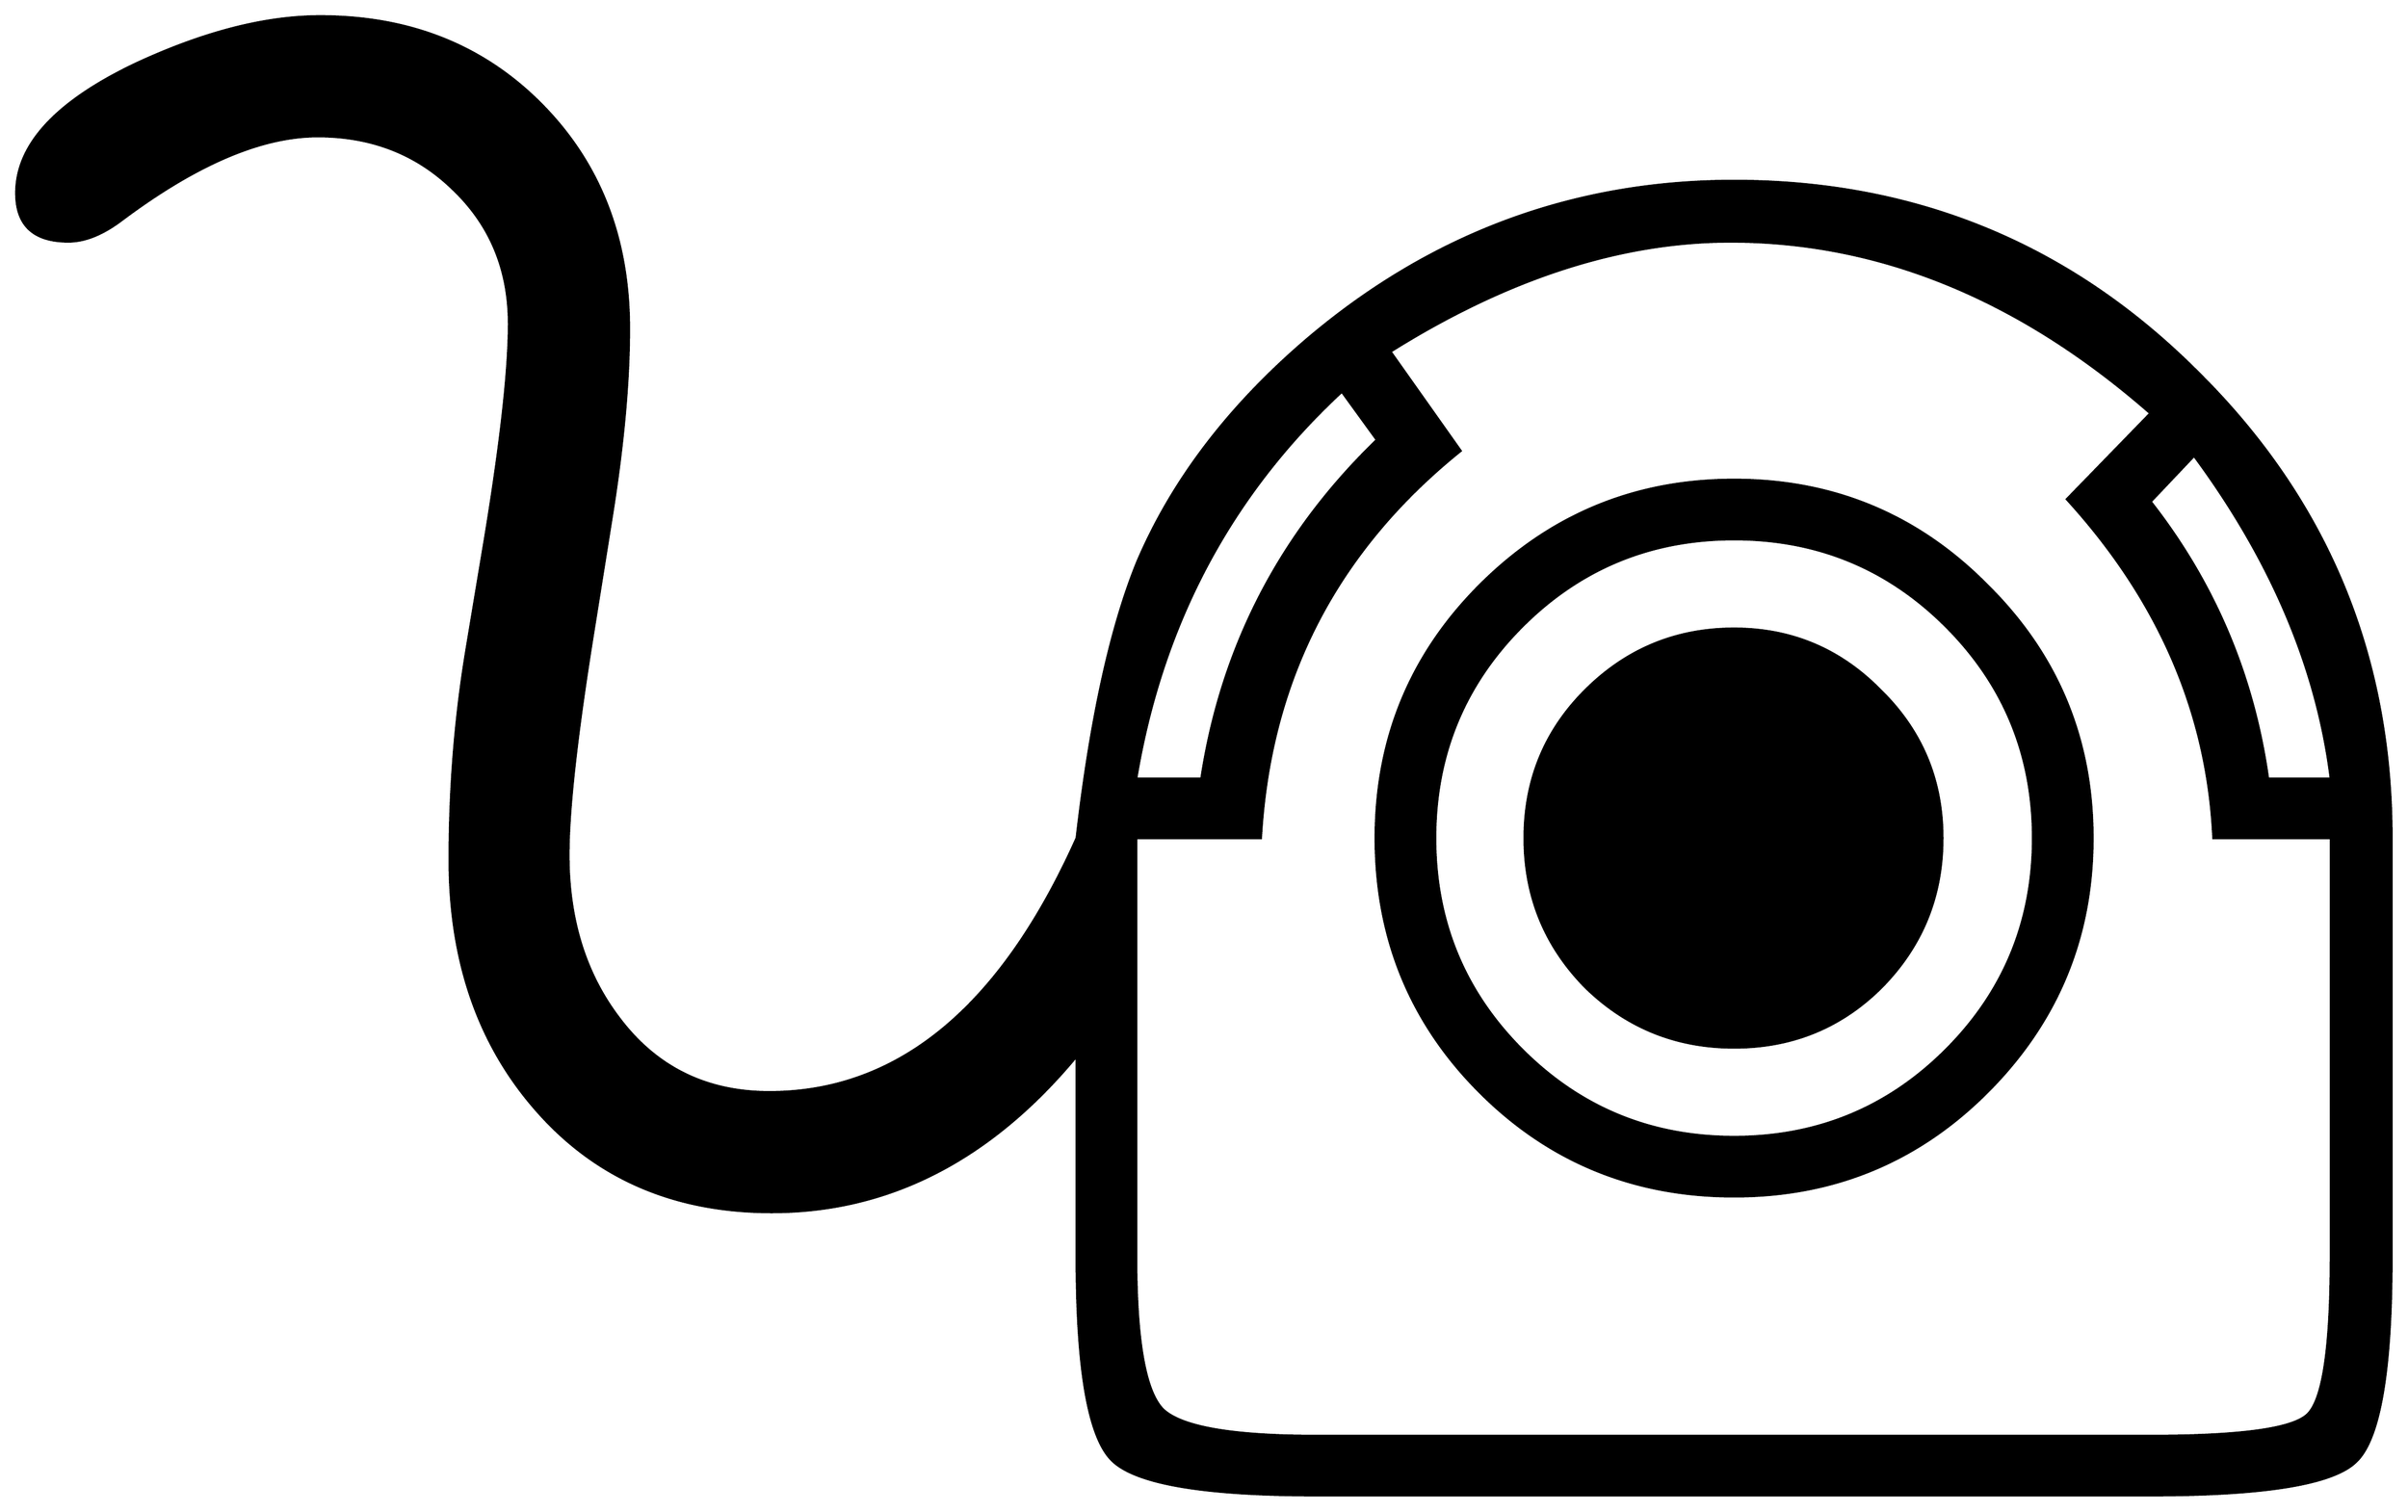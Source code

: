 


\begin{tikzpicture}[y=0.80pt, x=0.80pt, yscale=-1.0, xscale=1.0, inner sep=0pt, outer sep=0pt]
\begin{scope}[shift={(100.0,1735.0)},nonzero rule]
  \path[draw=.,fill=.,line width=1.600pt] (2036.0,-197.0) ..
    controls (2036.0,-103.0) and (2026.333,-46.667) ..
    (2007.0,-28.0) .. controls (1988.333,-9.333) and (1932.0,-0.0)
    .. (1838.0,0.0) -- (1147.0,0.0) .. controls (1054.333,0.0) and
    (998.333,-9.667) .. (979.0,-29.0) .. controls (959.667,-48.333) and
    (950.0,-104.333) .. (950.0,-197.0) -- (950.0,-363.0) ..
    controls (878.667,-277.0) and (794.667,-234.0) .. (698.0,-234.0)
    .. controls (616.667,-234.0) and (551.333,-262.667) ..
    (502.0,-320.0) .. controls (455.333,-374.0) and (432.0,-442.333)
    .. (432.0,-525.0) .. controls (432.0,-585.0) and
    (436.667,-643.0) .. (446.0,-699.0) -- (460.0,-783.0) ..
    controls (474.0,-867.0) and (481.0,-928.667) .. (481.0,-968.0)
    .. controls (481.0,-1012.667) and (465.667,-1049.667) ..
    (435.0,-1079.0) .. controls (405.0,-1108.333) and
    (367.667,-1123.0) .. (323.0,-1123.0) .. controls
    (276.333,-1123.0) and (222.0,-1099.667) .. (160.0,-1053.0) ..
    controls (144.667,-1041.667) and (130.333,-1036.0) ..
    (117.0,-1036.0) .. controls (88.333,-1036.0) and
    (74.0,-1049.333) .. (74.0,-1076.0) .. controls (74.0,-1116.0)
    and (107.0,-1151.667) .. (173.0,-1183.0) .. controls
    (229.0,-1209.0) and (279.667,-1222.0) .. (325.0,-1222.0) ..
    controls (399.0,-1222.0) and (460.0,-1197.667) ..
    (508.0,-1149.0) .. controls (556.0,-1100.333) and
    (580.0,-1038.667) .. (580.0,-964.0) .. controls (580.0,-920.0)
    and (575.333,-868.667) .. (566.0,-810.0) -- (550.0,-710.0) ..
    controls (536.667,-626.667) and (530.0,-566.333) .. (530.0,-529.0)
    .. controls (530.0,-475.667) and (544.0,-430.667) ..
    (572.0,-394.0) .. controls (602.667,-353.333) and (644.0,-333.0)
    .. (696.0,-333.0) .. controls (802.667,-333.0) and
    (887.333,-403.0) .. (950.0,-543.0) .. controls (961.333,-641.0)
    and (978.0,-717.0) .. (1000.0,-771.0) .. controls
    (1028.667,-838.333) and (1075.333,-899.667) .. (1140.0,-955.0) ..
    controls (1242.667,-1042.333) and (1360.333,-1086.0) ..
    (1493.0,-1086.0) .. controls (1643.667,-1086.0) and
    (1771.667,-1033.0) .. (1877.0,-927.0) .. controls
    (1983.0,-821.667) and (2036.0,-693.667) .. (2036.0,-543.0) --
    (2036.0,-197.0) -- cycle(1986.0,-592.0) .. controls
    (1974.667,-683.333) and (1937.0,-772.333) .. (1873.0,-859.0) --
    (1837.0,-821.0) .. controls (1889.667,-753.667) and
    (1922.0,-677.333) .. (1934.0,-592.0) -- (1986.0,-592.0) --
    cycle(1986.0,-197.0) -- (1986.0,-543.0) -- (1889.0,-543.0)
    .. controls (1884.333,-646.333) and (1844.0,-739.667) ..
    (1768.0,-823.0) -- (1837.0,-894.0) .. controls
    (1729.0,-988.667) and (1613.333,-1036.0) .. (1490.0,-1036.0) ..
    controls (1399.333,-1036.0) and (1305.667,-1005.667) ..
    (1209.0,-945.0) -- (1267.0,-863.0) .. controls
    (1164.333,-780.333) and (1109.333,-673.667) .. (1102.0,-543.0) --
    (999.0,-543.0) -- (999.0,-197.0) .. controls (999.0,-128.333)
    and (1006.333,-86.333) .. (1021.0,-71.0) .. controls
    (1036.333,-56.333) and (1078.333,-49.0) .. (1147.0,-49.0) --
    (1838.0,-49.0) .. controls (1912.0,-49.0) and (1955.0,-55.0)
    .. (1967.0,-67.0) .. controls (1979.667,-79.667) and
    (1986.0,-123.0) .. (1986.0,-197.0) -- cycle(1198.0,-872.0)
    -- (1169.0,-912.0) .. controls (1077.0,-826.667) and
    (1020.333,-720.0) .. (999.0,-592.0) -- (1053.0,-592.0) ..
    controls (1069.667,-701.333) and (1118.0,-794.667) ..
    (1198.0,-872.0) -- cycle(1789.0,-543.0) .. controls
    (1789.0,-461.0) and (1760.0,-391.0) .. (1702.0,-333.0) ..
    controls (1644.667,-275.667) and (1575.0,-247.0) ..
    (1493.0,-247.0) .. controls (1410.333,-247.0) and
    (1340.333,-275.667) .. (1283.0,-333.0) .. controls
    (1225.667,-390.333) and (1197.0,-460.333) .. (1197.0,-543.0) ..
    controls (1197.0,-625.0) and (1225.667,-694.667) ..
    (1283.0,-752.0) .. controls (1341.0,-810.0) and
    (1411.0,-839.0) .. (1493.0,-839.0) .. controls
    (1575.0,-839.0) and (1644.667,-810.0) .. (1702.0,-752.0) ..
    controls (1760.0,-694.667) and (1789.0,-625.0) ..
    (1789.0,-543.0) -- cycle(1740.0,-543.0) .. controls
    (1740.0,-611.667) and (1716.0,-670.0) .. (1668.0,-718.0) ..
    controls (1620.0,-766.0) and (1561.667,-790.0) ..
    (1493.0,-790.0) .. controls (1424.333,-790.0) and
    (1366.0,-766.0) .. (1318.0,-718.0) .. controls
    (1270.0,-670.0) and (1246.0,-611.667) .. (1246.0,-543.0) ..
    controls (1246.0,-474.333) and (1270.0,-416.0) ..
    (1318.0,-368.0) .. controls (1366.0,-320.0) and
    (1424.333,-296.0) .. (1493.0,-296.0) .. controls
    (1561.667,-296.0) and (1620.0,-320.0) .. (1668.0,-368.0) ..
    controls (1716.0,-416.0) and (1740.0,-474.333) ..
    (1740.0,-543.0) -- cycle(1665.0,-543.0) .. controls
    (1665.0,-495.0) and (1648.333,-454.0) .. (1615.0,-420.0) ..
    controls (1581.667,-386.667) and (1541.0,-370.0) ..
    (1493.0,-370.0) .. controls (1445.0,-370.0) and
    (1404.0,-386.667) .. (1370.0,-420.0) .. controls
    (1336.667,-454.0) and (1320.0,-495.0) .. (1320.0,-543.0) ..
    controls (1320.0,-591.0) and (1336.667,-631.667) ..
    (1370.0,-665.0) .. controls (1404.0,-699.0) and
    (1445.0,-716.0) .. (1493.0,-716.0) .. controls
    (1540.333,-716.0) and (1580.667,-699.0) .. (1614.0,-665.0) ..
    controls (1648.0,-631.667) and (1665.0,-591.0) ..
    (1665.0,-543.0) -- cycle;
\end{scope}

\end{tikzpicture}


